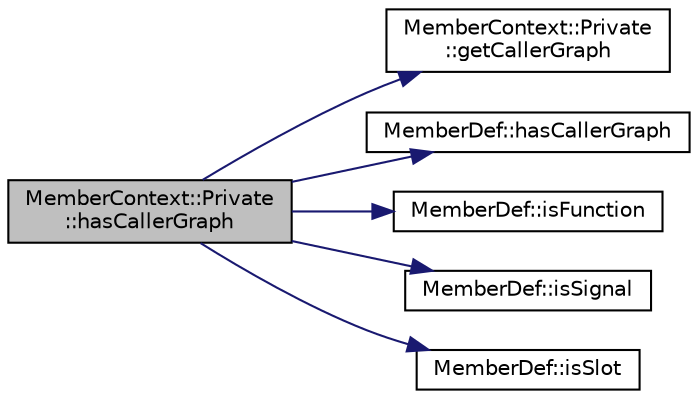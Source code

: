 digraph "MemberContext::Private::hasCallerGraph"
{
 // LATEX_PDF_SIZE
  edge [fontname="Helvetica",fontsize="10",labelfontname="Helvetica",labelfontsize="10"];
  node [fontname="Helvetica",fontsize="10",shape=record];
  rankdir="LR";
  Node1 [label="MemberContext::Private\l::hasCallerGraph",height=0.2,width=0.4,color="black", fillcolor="grey75", style="filled", fontcolor="black",tooltip=" "];
  Node1 -> Node2 [color="midnightblue",fontsize="10",style="solid",fontname="Helvetica"];
  Node2 [label="MemberContext::Private\l::getCallerGraph",height=0.2,width=0.4,color="black", fillcolor="white", style="filled",URL="$classMemberContext_1_1Private.html#aaedf5c774e5b6f397b1ecf4d91318df3",tooltip=" "];
  Node1 -> Node3 [color="midnightblue",fontsize="10",style="solid",fontname="Helvetica"];
  Node3 [label="MemberDef::hasCallerGraph",height=0.2,width=0.4,color="black", fillcolor="white", style="filled",URL="$classMemberDef.html#a9e0b1dcd40b111eea088027193c2e411",tooltip=" "];
  Node1 -> Node4 [color="midnightblue",fontsize="10",style="solid",fontname="Helvetica"];
  Node4 [label="MemberDef::isFunction",height=0.2,width=0.4,color="black", fillcolor="white", style="filled",URL="$classMemberDef.html#a5e6ace25ee464a601e1b3f2b8016ddad",tooltip=" "];
  Node1 -> Node5 [color="midnightblue",fontsize="10",style="solid",fontname="Helvetica"];
  Node5 [label="MemberDef::isSignal",height=0.2,width=0.4,color="black", fillcolor="white", style="filled",URL="$classMemberDef.html#a02d2e041a0c3a89c0968b20869aa1981",tooltip=" "];
  Node1 -> Node6 [color="midnightblue",fontsize="10",style="solid",fontname="Helvetica"];
  Node6 [label="MemberDef::isSlot",height=0.2,width=0.4,color="black", fillcolor="white", style="filled",URL="$classMemberDef.html#a4db9f074e1f02c5dbf901d120fd433aa",tooltip=" "];
}
